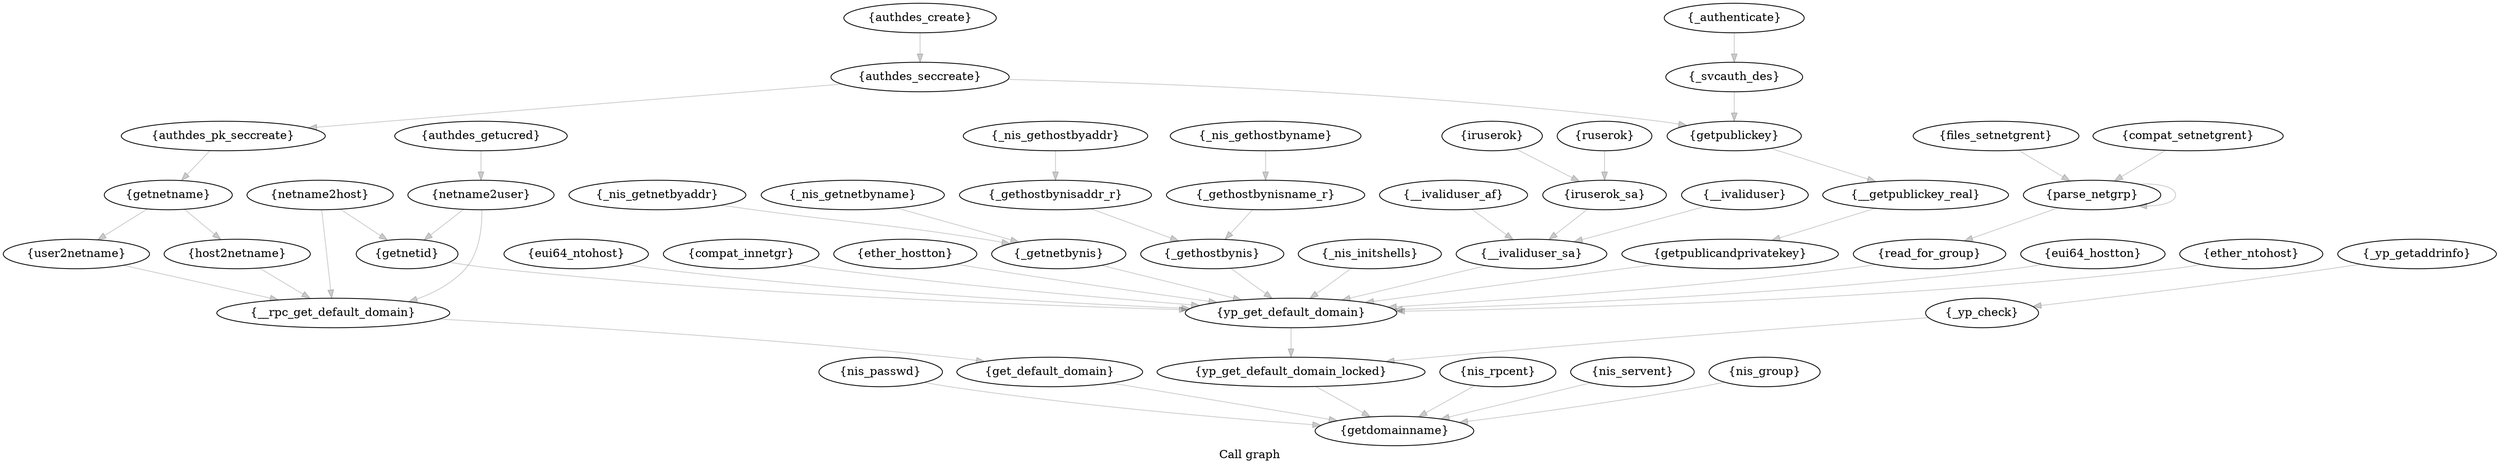 digraph "Call graph" {
	label="Call graph";
	"Node0x8073473e0" [label="{nis_passwd}"];
	"Node0x8073473e0" -> "Node0x803d2dfc0" [color="#00000033"];

	"Node0x8056c13c0" [label="{yp_get_default_domain_locked}"];
	"Node0x8056c13c0" -> "Node0x803d2dfc0" [color="#00000033"];

	"Node0x805631540" [label="{_getnetbynis}"];
	"Node0x805631540" -> "Node0x807346060" [color="#00000033"];

	"Node0x805639e20" [label="{iruserok}"];
	"Node0x805639e20" -> "Node0x805639b80" [color="#00000033"];

	"Node0x8056ae680" [label="{getpublickey}"];
	"Node0x8056ae680" -> "Node0x8056af760" [color="#00000033"];

	"Node0x8056a7f40" [label="{_authenticate}"];
	"Node0x8056a7f40" -> "Node0x8056ad0c0" [color="#00000033"];

	"Node0x8056afac0" [label="{host2netname}"];
	"Node0x8056afac0" -> "Node0x8056afb80" [color="#00000033"];

	"Node0x803d2fee0" [label="{compat_setnetgrent}"];
	"Node0x803d2fee0" -> "Node0x803d2fe80" [color="#00000033"];

	"Node0x803d2dfc0" [label="{getdomainname}"];

	"Node0x805626fe0" [label="{_gethostbynisname_r}"];
	"Node0x805626fe0" -> "Node0x805627040" [color="#00000033"];

	"Node0x8056314e0" [label="{_nis_getnetbyname}"];
	"Node0x8056314e0" -> "Node0x805631540" [color="#00000033"];

	"Node0x805639e80" [label="{__ivaliduser}"];
	"Node0x805639e80" -> "Node0x805639be0" [color="#00000033"];

	"Node0x8056ae6e0" [label="{authdes_pk_seccreate}"];
	"Node0x8056ae6e0" -> "Node0x8056ae740" [color="#00000033"];

	"Node0x8056afd00" [label="{get_default_domain}"];
	"Node0x8056afd00" -> "Node0x803d2dfc0" [color="#00000033"];

	"Node0x805639be0" [label="{__ivaliduser_sa}"];
	"Node0x805639be0" -> "Node0x807346060" [color="#00000033"];

	"Node0x8056315a0" [label="{_nis_getnetbyaddr}"];
	"Node0x8056315a0" -> "Node0x805631540" [color="#00000033"];

	"Node0x805627040" [label="{_gethostbynis}"];
	"Node0x805627040" -> "Node0x807346060" [color="#00000033"];

	"Node0x805627100" [label="{_gethostbynisaddr_r}"];
	"Node0x805627100" -> "Node0x805627040" [color="#00000033"];

	"Node0x807348580" [label="{_nis_initshells}"];
	"Node0x807348580" -> "Node0x807346060" [color="#00000033"];

	"Node0x805639b80" [label="{iruserok_sa}"];
	"Node0x805639b80" -> "Node0x805639be0" [color="#00000033"];

	"Node0x8056afca0" [label="{netname2host}"];
	"Node0x8056afca0" -> "Node0x8056afb80" [color="#00000033"];
	"Node0x8056afca0" -> "Node0x8056afbe0" [color="#00000033"];

	"Node0x8056ae740" [label="{getnetname}"];
	"Node0x8056ae740" -> "Node0x8056afac0" [color="#00000033"];
	"Node0x8056ae740" -> "Node0x8056afb20" [color="#00000033"];

	"Node0x8056af700" [label="{getpublicandprivatekey}"];
	"Node0x8056af700" -> "Node0x807346060" [color="#00000033"];

	"Node0x805639ee0" [label="{__ivaliduser_af}"];
	"Node0x805639ee0" -> "Node0x805639be0" [color="#00000033"];

	"Node0x805626f80" [label="{_nis_gethostbyname}"];
	"Node0x805626f80" -> "Node0x805626fe0" [color="#00000033"];

	"Node0x803d2fe80" [label="{parse_netgrp}"];
	"Node0x803d2fe80" -> "Node0x803d2fe80" [color="#00000033"];
	"Node0x803d2fe80" -> "Node0x807346000" [color="#00000033"];

	"Node0x805622ca0" [label="{eui64_hostton}"];
	"Node0x805622ca0" -> "Node0x807346060" [color="#00000033"];

	"Node0x805622a00" [label="{ether_ntohost}"];
	"Node0x805622a00" -> "Node0x807346060" [color="#00000033"];

	"Node0x8056a6680" [label="{authdes_seccreate}"];
	"Node0x8056a6680" -> "Node0x8056ae6e0" [color="#00000033"];
	"Node0x8056a6680" -> "Node0x8056ae680" [color="#00000033"];

	"Node0x805639b20" [label="{ruserok}"];
	"Node0x805639b20" -> "Node0x805639b80" [color="#00000033"];

	"Node0x805622be0" [label="{eui64_ntohost}"];
	"Node0x805622be0" -> "Node0x807346060" [color="#00000033"];

	"Node0x80569a580" [label="{nis_rpcent}"];
	"Node0x80569a580" -> "Node0x803d2dfc0" [color="#00000033"];

	"Node0x8056afb20" [label="{user2netname}"];
	"Node0x8056afb20" -> "Node0x8056afb80" [color="#00000033"];

	"Node0x8056afa00" [label="{authdes_getucred}"];
	"Node0x8056afa00" -> "Node0x8056afa60" [color="#00000033"];

	"Node0x805632aa0" [label="{nis_servent}"];
	"Node0x805632aa0" -> "Node0x803d2dfc0" [color="#00000033"];

	"Node0x805625ea0" [label="{_yp_getaddrinfo}"];
	"Node0x805625ea0" -> "Node0x805625f00" [color="#00000033"];

	"Node0x803d2fe20" [label="{files_setnetgrent}"];
	"Node0x803d2fe20" -> "Node0x803d2fe80" [color="#00000033"];

	"Node0x8056270a0" [label="{_nis_gethostbyaddr}"];
	"Node0x8056270a0" -> "Node0x805627100" [color="#00000033"];

	"Node0x803d2ed40" [label="{nis_group}"];
	"Node0x803d2ed40" -> "Node0x803d2dfc0" [color="#00000033"];

	"Node0x805625f00" [label="{_yp_check}"];
	"Node0x805625f00" -> "Node0x8056c13c0" [color="#00000033"];

	"Node0x8056afb80" [label="{__rpc_get_default_domain}"];
	"Node0x8056afb80" -> "Node0x8056afd00" [color="#00000033"];

	"Node0x8056afa60" [label="{netname2user}"];
	"Node0x8056afa60" -> "Node0x8056afb80" [color="#00000033"];
	"Node0x8056afa60" -> "Node0x8056afbe0" [color="#00000033"];

	"Node0x807346060" [label="{yp_get_default_domain}"];
	"Node0x807346060" -> "Node0x8056c13c0" [color="#00000033"];

	"Node0x8056ad0c0" [label="{_svcauth_des}"];
	"Node0x8056ad0c0" -> "Node0x8056ae680" [color="#00000033"];

	"Node0x8056afbe0" [label="{getnetid}"];
	"Node0x8056afbe0" -> "Node0x807346060" [color="#00000033"];

	"Node0x807346240" [label="{compat_innetgr}"];
	"Node0x807346240" -> "Node0x807346060" [color="#00000033"];

	"Node0x8056a6620" [label="{authdes_create}"];
	"Node0x8056a6620" -> "Node0x8056a6680" [color="#00000033"];

	"Node0x805622ac0" [label="{ether_hostton}"];
	"Node0x805622ac0" -> "Node0x807346060" [color="#00000033"];

	"Node0x8056af760" [label="{__getpublickey_real}"];
	"Node0x8056af760" -> "Node0x8056af700" [color="#00000033"];

	"Node0x807346000" [label="{read_for_group}"];
	"Node0x807346000" -> "Node0x807346060" [color="#00000033"];

}
